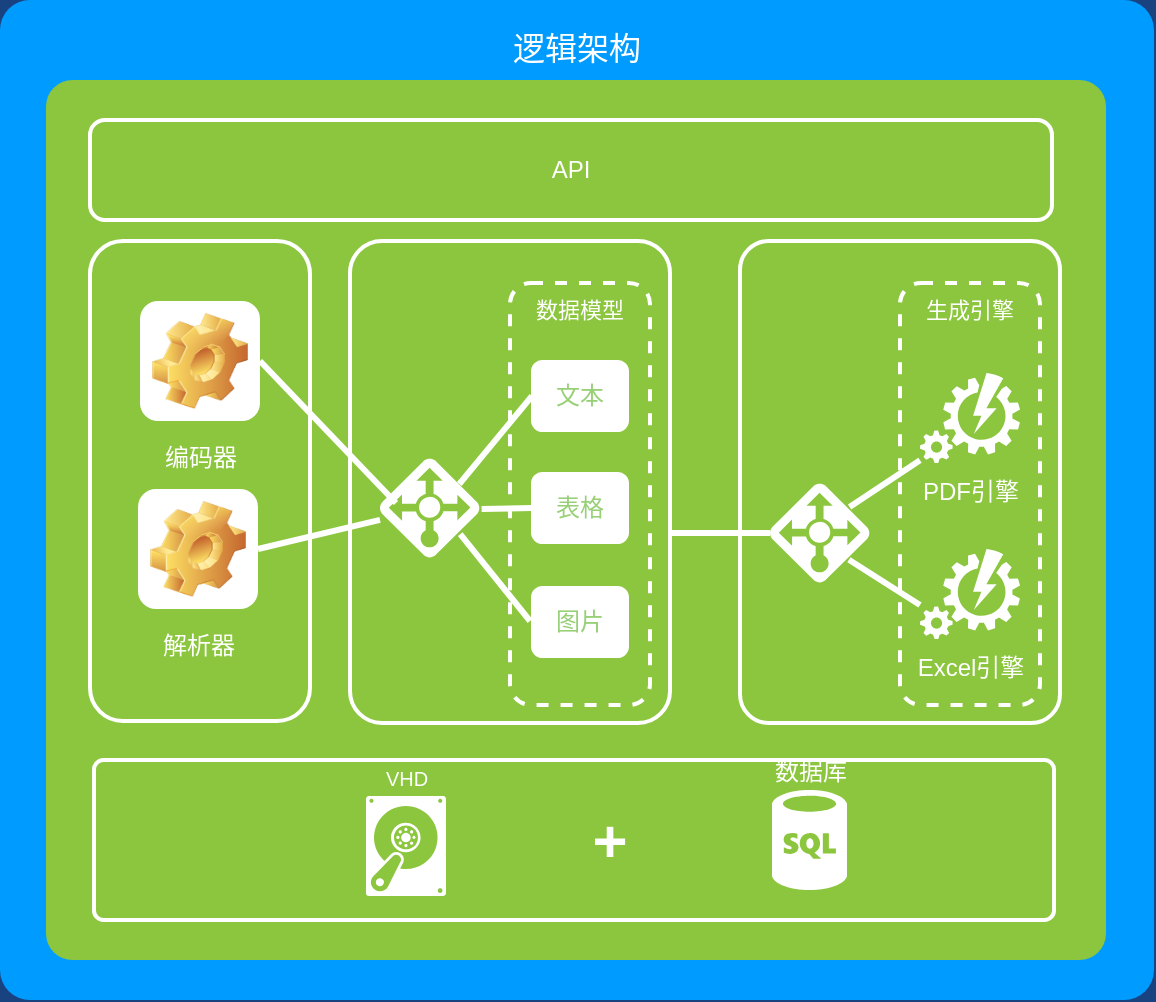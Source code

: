 <mxfile version="12.2.2" type="github" pages="1">
  <diagram name="Page-1" id="7a6c530e-6e37-e111-ec74-82921da8cc10">
    <mxGraphModel dx="1408" dy="736" grid="1" gridSize="10" guides="1" tooltips="1" connect="1" arrows="1" fold="1" page="1" pageScale="1.5" pageWidth="1169" pageHeight="826" background="#184380" math="0" shadow="0">
      <root>
        <mxCell id="0" style=";html=1;"/>
        <mxCell id="1" style=";html=1;" parent="0"/>
        <mxCell id="23046e2b9bb16c14-116" value="&lt;font style=&quot;font-size: 16px ; line-height: 100%&quot;&gt;逻辑架构&lt;/font&gt;" style="whiteSpace=wrap;html=1;rounded=1;shadow=0;strokeColor=none;strokeWidth=2;fillColor=#009BFF;fontSize=20;fontColor=#FFFFFF;align=center;arcSize=3;verticalAlign=top;spacingTop=4;" parent="1" vertex="1">
          <mxGeometry x="703" y="260" width="577" height="500" as="geometry"/>
        </mxCell>
        <mxCell id="23046e2b9bb16c14-27" value="" style="rounded=1;whiteSpace=wrap;html=1;shadow=0;strokeWidth=2;fillColor=#8BC63E;fontSize=12;fontColor=#000000;align=center;strokeColor=none;arcSize=3;" parent="1" vertex="1">
          <mxGeometry x="726" y="300" width="530" height="440" as="geometry"/>
        </mxCell>
        <mxCell id="23046e2b9bb16c14-2" value="" style="rounded=1;whiteSpace=wrap;html=1;shadow=0;strokeWidth=2;fillColor=none;fontSize=12;fontColor=#000000;align=center;strokeColor=#FFFFFF;arcSize=10;" parent="1" vertex="1">
          <mxGeometry x="878" y="380.5" width="160" height="241" as="geometry"/>
        </mxCell>
        <mxCell id="23046e2b9bb16c14-54" value="数据模型" style="rounded=1;whiteSpace=wrap;html=1;shadow=0;strokeWidth=2;fillColor=none;fontSize=11;fontColor=#FFFFFF;align=center;strokeColor=#FFFFFF;dashed=1;verticalAlign=top;" parent="1" vertex="1">
          <mxGeometry x="958" y="401.5" width="70" height="211" as="geometry"/>
        </mxCell>
        <mxCell id="23046e2b9bb16c14-1" value="" style="rounded=1;whiteSpace=wrap;html=1;shadow=0;strokeWidth=2;fillColor=none;fontSize=12;fontColor=#000000;align=center;strokeColor=#FFFFFF;" parent="1" vertex="1">
          <mxGeometry x="748" y="380.5" width="110" height="240" as="geometry"/>
        </mxCell>
        <mxCell id="23046e2b9bb16c14-73" style="html=1;startArrow=none;startFill=0;startSize=10;endArrow=none;endFill=0;endSize=10;strokeWidth=3;fontSize=11;fontColor=#FFFFFF;strokeColor=#FFFFFF;rounded=0;exitX=1;exitY=0.5;exitDx=0;exitDy=0;" parent="1" source="We76njLKXEHjdysK864W-2" target="23046e2b9bb16c14-7" edge="1">
          <mxGeometry relative="1" as="geometry">
            <mxPoint x="825" y="526.5" as="sourcePoint"/>
          </mxGeometry>
        </mxCell>
        <mxCell id="23046e2b9bb16c14-7" value="" style="shadow=0;dashed=0;html=1;strokeColor=none;labelPosition=center;verticalLabelPosition=bottom;verticalAlign=top;shape=mxgraph.mscae.cloud.azure_load_balancer_feature;fillColor=#FFFFFF;rounded=1;fontSize=12;fontColor=#000000;align=center;" parent="1" vertex="1">
          <mxGeometry x="893" y="489" width="50" height="50" as="geometry"/>
        </mxCell>
        <mxCell id="23046e2b9bb16c14-75" style="html=1;startArrow=none;startFill=0;startSize=10;endArrow=none;endFill=0;endSize=10;strokeWidth=3;fontSize=11;fontColor=#FFFFFF;entryX=0.793;entryY=0.26;entryPerimeter=0;strokeColor=#FFFFFF;rounded=0;exitX=0;exitY=0.5;exitDx=0;exitDy=0;" parent="1" source="We76njLKXEHjdysK864W-3" target="23046e2b9bb16c14-7" edge="1">
          <mxGeometry relative="1" as="geometry">
            <mxPoint x="968" y="490.484" as="sourcePoint"/>
          </mxGeometry>
        </mxCell>
        <mxCell id="23046e2b9bb16c14-76" style="html=1;entryX=1.016;entryY=0.509;entryPerimeter=0;startArrow=none;startFill=0;startSize=10;endArrow=none;endFill=0;endSize=10;strokeWidth=3;fontSize=11;fontColor=#FFFFFF;strokeColor=#FFFFFF;rounded=0;exitX=0;exitY=0.5;exitDx=0;exitDy=0;" parent="1" source="We76njLKXEHjdysK864W-4" target="23046e2b9bb16c14-7" edge="1">
          <mxGeometry relative="1" as="geometry">
            <mxPoint x="968" y="526.729" as="sourcePoint"/>
          </mxGeometry>
        </mxCell>
        <mxCell id="23046e2b9bb16c14-77" style="html=1;entryX=0.802;entryY=0.762;entryPerimeter=0;startArrow=none;startFill=0;startSize=10;endArrow=none;endFill=0;endSize=10;strokeWidth=3;fontSize=11;fontColor=#FFFFFF;strokeColor=#FFFFFF;rounded=0;" parent="1" target="23046e2b9bb16c14-7" edge="1">
          <mxGeometry relative="1" as="geometry">
            <mxPoint x="968" y="570.5" as="sourcePoint"/>
          </mxGeometry>
        </mxCell>
        <mxCell id="23046e2b9bb16c14-55" value="" style="rounded=1;whiteSpace=wrap;html=1;shadow=0;strokeWidth=2;fillColor=none;fontSize=12;fontColor=#000000;align=center;strokeColor=#FFFFFF;arcSize=9;" parent="1" vertex="1">
          <mxGeometry x="1073" y="380.5" width="160" height="241" as="geometry"/>
        </mxCell>
        <mxCell id="23046e2b9bb16c14-56" value="&lt;span&gt;生成引擎&lt;/span&gt;" style="rounded=1;whiteSpace=wrap;html=1;shadow=0;strokeWidth=2;fillColor=none;fontSize=11;fontColor=#FFFFFF;align=center;strokeColor=#FFFFFF;dashed=1;verticalAlign=top;" parent="1" vertex="1">
          <mxGeometry x="1153" y="401.5" width="70" height="211" as="geometry"/>
        </mxCell>
        <mxCell id="23046e2b9bb16c14-74" style="html=1;startArrow=none;startFill=0;startSize=10;endArrow=none;endFill=0;endSize=10;strokeWidth=3;fontSize=11;fontColor=#FFFFFF;strokeColor=#FFFFFF;rounded=0;edgeStyle=elbowEdgeStyle;elbow=vertical;" parent="1" source="23046e2b9bb16c14-58" target="23046e2b9bb16c14-2" edge="1">
          <mxGeometry relative="1" as="geometry"/>
        </mxCell>
        <mxCell id="23046e2b9bb16c14-79" style="html=1;startArrow=none;startFill=0;startSize=10;endArrow=none;endFill=0;endSize=10;strokeWidth=3;fontSize=11;fontColor=#FFFFFF;strokeColor=#FFFFFF;rounded=0;exitX=0.796;exitY=0.241;exitPerimeter=0;" parent="1" source="23046e2b9bb16c14-58" edge="1">
          <mxGeometry relative="1" as="geometry">
            <mxPoint x="1163" y="490.132" as="targetPoint"/>
          </mxGeometry>
        </mxCell>
        <mxCell id="23046e2b9bb16c14-80" style="html=1;startArrow=none;startFill=0;startSize=10;endArrow=none;endFill=0;endSize=10;strokeWidth=3;fontSize=11;fontColor=#FFFFFF;strokeColor=#FFFFFF;rounded=0;exitX=0.789;exitY=0.767;exitPerimeter=0;" parent="1" source="23046e2b9bb16c14-58" edge="1">
          <mxGeometry relative="1" as="geometry">
            <mxPoint x="1163" y="562.542" as="targetPoint"/>
          </mxGeometry>
        </mxCell>
        <mxCell id="23046e2b9bb16c14-58" value="" style="shadow=0;dashed=0;html=1;strokeColor=none;labelPosition=center;verticalLabelPosition=bottom;verticalAlign=top;shape=mxgraph.mscae.cloud.azure_load_balancer_feature;fillColor=#FFFFFF;rounded=1;fontSize=12;fontColor=#000000;align=center;" parent="1" vertex="1">
          <mxGeometry x="1088" y="501.5" width="50" height="50" as="geometry"/>
        </mxCell>
        <mxCell id="23046e2b9bb16c14-85" value="" style="rounded=1;whiteSpace=wrap;html=1;shadow=0;strokeWidth=2;fillColor=none;fontSize=12;fontColor=#FFFFFF;align=center;strokeColor=#FFFFFF;arcSize=6;verticalAlign=top;" parent="1" vertex="1">
          <mxGeometry x="750" y="640" width="480" height="80" as="geometry"/>
        </mxCell>
        <mxCell id="23046e2b9bb16c14-97" value="VHD" style="shadow=0;html=1;strokeColor=none;fillColor=#FFFFFF;labelPosition=center;verticalLabelPosition=top;verticalAlign=bottom;shape=mxgraph.azure.vhd;rounded=0;fontSize=10;fontColor=#FFFFFF;align=center;" parent="1" vertex="1">
          <mxGeometry x="886" y="658" width="40" height="50" as="geometry"/>
        </mxCell>
        <mxCell id="23046e2b9bb16c14-99" value="+" style="text;html=1;strokeColor=none;fillColor=none;align=center;verticalAlign=middle;whiteSpace=wrap;rounded=1;shadow=0;fontSize=30;fontColor=#FFFFFF;fontStyle=1" parent="1" vertex="1">
          <mxGeometry x="987.5" y="662.5" width="40" height="35" as="geometry"/>
        </mxCell>
        <mxCell id="We76njLKXEHjdysK864W-1" value="&lt;font color=&quot;#ffffff&quot;&gt;API&lt;/font&gt;" style="rounded=1;whiteSpace=wrap;html=1;shadow=0;strokeWidth=2;fillColor=none;fontSize=12;fontColor=#000000;align=center;strokeColor=#FFFFFF;" parent="1" vertex="1">
          <mxGeometry x="748" y="320" width="481" height="50" as="geometry"/>
        </mxCell>
        <mxCell id="We76njLKXEHjdysK864W-2" value="解析器" style="icon;html=1;image=img/clipart/Gear_128x128.png;fontColor=#FFFFFF;labelBackgroundColor=none;strokeColor=none;" parent="1" vertex="1">
          <mxGeometry x="772" y="504.5" width="60" height="60" as="geometry"/>
        </mxCell>
        <mxCell id="We76njLKXEHjdysK864W-3" value="&lt;font color=&quot;#97d077&quot;&gt;文本&lt;/font&gt;" style="rounded=1;whiteSpace=wrap;html=1;strokeColor=#FFFFFF;" parent="1" vertex="1">
          <mxGeometry x="969" y="440.5" width="48" height="35" as="geometry"/>
        </mxCell>
        <mxCell id="We76njLKXEHjdysK864W-4" value="&lt;font color=&quot;#97d077&quot;&gt;表格&lt;/font&gt;" style="rounded=1;whiteSpace=wrap;html=1;strokeColor=#FFFFFF;" parent="1" vertex="1">
          <mxGeometry x="969" y="496.5" width="48" height="35" as="geometry"/>
        </mxCell>
        <mxCell id="We76njLKXEHjdysK864W-5" value="&lt;font color=&quot;#97d077&quot;&gt;图片&lt;/font&gt;" style="rounded=1;whiteSpace=wrap;html=1;strokeColor=#FFFFFF;" parent="1" vertex="1">
          <mxGeometry x="969" y="553.5" width="48" height="35" as="geometry"/>
        </mxCell>
        <mxCell id="We76njLKXEHjdysK864W-6" value="PDF引擎" style="verticalLabelPosition=bottom;html=1;verticalAlign=top;align=center;strokeColor=none;fillColor=#FFFFFF;shape=mxgraph.azure.automation;pointerEvents=1;fontColor=#FFFFFF;" parent="1" vertex="1">
          <mxGeometry x="1163" y="446.5" width="50" height="45" as="geometry"/>
        </mxCell>
        <mxCell id="We76njLKXEHjdysK864W-7" value="Excel引擎" style="verticalLabelPosition=bottom;html=1;verticalAlign=top;align=center;strokeColor=none;fillColor=#FFFFFF;shape=mxgraph.azure.automation;pointerEvents=1;fontColor=#FFFFFF;" parent="1" vertex="1">
          <mxGeometry x="1163" y="534.5" width="50" height="45" as="geometry"/>
        </mxCell>
        <mxCell id="We76njLKXEHjdysK864W-8" value="编码器" style="icon;html=1;image=img/clipart/Gear_128x128.png;fontColor=#FFFFFF;labelBackgroundColor=none;strokeColor=none;" parent="1" vertex="1">
          <mxGeometry x="773" y="410.5" width="60" height="60" as="geometry"/>
        </mxCell>
        <mxCell id="We76njLKXEHjdysK864W-9" style="html=1;startArrow=none;startFill=0;startSize=10;endArrow=none;endFill=0;endSize=10;strokeWidth=3;fontSize=11;fontColor=#FFFFFF;strokeColor=#FFFFFF;rounded=0;exitX=1;exitY=0.5;exitDx=0;exitDy=0;entryX=0.16;entryY=0.45;entryDx=0;entryDy=0;entryPerimeter=0;" parent="1" source="We76njLKXEHjdysK864W-8" target="23046e2b9bb16c14-7" edge="1">
          <mxGeometry relative="1" as="geometry">
            <mxPoint x="842" y="544.5" as="sourcePoint"/>
            <mxPoint x="903" y="529.959" as="targetPoint"/>
          </mxGeometry>
        </mxCell>
        <mxCell id="We76njLKXEHjdysK864W-10" value="数据库" style="verticalLabelPosition=top;html=1;verticalAlign=bottom;align=center;strokeColor=none;fillColor=#FFFFFF;shape=mxgraph.azure.sql_database;labelBackgroundColor=none;fontColor=#FFFFFF;labelPosition=center;" parent="1" vertex="1">
          <mxGeometry x="1089" y="655" width="37.5" height="50" as="geometry"/>
        </mxCell>
      </root>
    </mxGraphModel>
  </diagram>
</mxfile>
